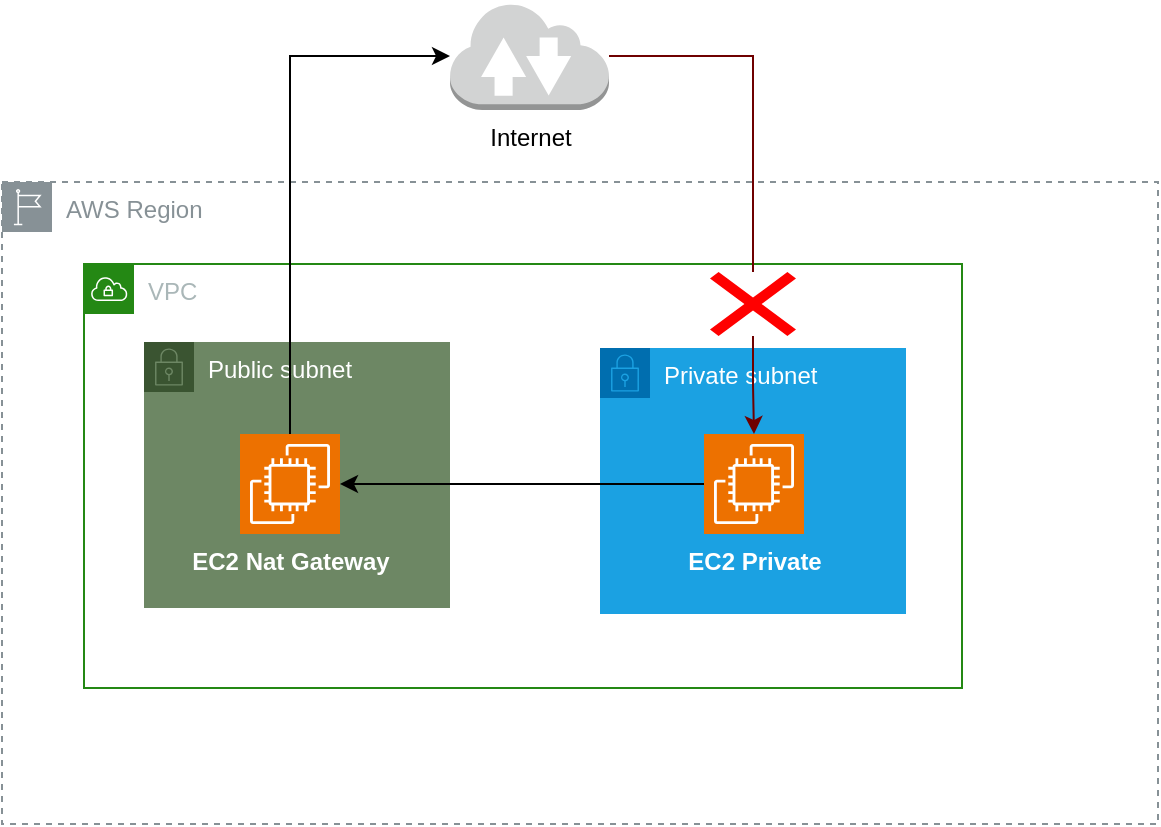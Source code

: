 <mxfile version="21.7.5" type="device">
  <diagram id="6AEQii9V6KLUxL1nRUyR" name="Página-1">
    <mxGraphModel dx="880" dy="524" grid="0" gridSize="10" guides="1" tooltips="1" connect="1" arrows="1" fold="1" page="1" pageScale="1" pageWidth="827" pageHeight="1169" background="none" math="0" shadow="0">
      <root>
        <mxCell id="0" />
        <mxCell id="1" parent="0" />
        <mxCell id="AdVOvtu6Z4-0rSdzMaog-8" value="AWS Region" style="sketch=0;outlineConnect=0;gradientColor=none;html=1;whiteSpace=wrap;fontSize=12;fontStyle=0;shape=mxgraph.aws4.group;grIcon=mxgraph.aws4.group_region;strokeColor=#879196;fillColor=none;verticalAlign=top;align=left;spacingLeft=30;fontColor=#879196;dashed=1;" vertex="1" parent="1">
          <mxGeometry x="164" y="149" width="578" height="321" as="geometry" />
        </mxCell>
        <mxCell id="AdVOvtu6Z4-0rSdzMaog-3" value="Private subnet" style="points=[[0,0],[0.25,0],[0.5,0],[0.75,0],[1,0],[1,0.25],[1,0.5],[1,0.75],[1,1],[0.75,1],[0.5,1],[0.25,1],[0,1],[0,0.75],[0,0.5],[0,0.25]];outlineConnect=0;html=1;whiteSpace=wrap;fontSize=12;fontStyle=0;container=1;pointerEvents=0;collapsible=0;recursiveResize=0;shape=mxgraph.aws4.group;grIcon=mxgraph.aws4.group_security_group;grStroke=0;strokeColor=#006EAF;fillColor=#1ba1e2;verticalAlign=top;align=left;spacingLeft=30;fontColor=#ffffff;dashed=0;" vertex="1" parent="1">
          <mxGeometry x="463" y="232" width="153" height="133" as="geometry" />
        </mxCell>
        <mxCell id="AdVOvtu6Z4-0rSdzMaog-2" value="EC2 Private" style="sketch=0;points=[[0,0,0],[0.25,0,0],[0.5,0,0],[0.75,0,0],[1,0,0],[0,1,0],[0.25,1,0],[0.5,1,0],[0.75,1,0],[1,1,0],[0,0.25,0],[0,0.5,0],[0,0.75,0],[1,0.25,0],[1,0.5,0],[1,0.75,0]];outlineConnect=0;fontColor=#FFFFFF;fillColor=#ED7100;strokeColor=#ffffff;dashed=0;verticalLabelPosition=bottom;verticalAlign=top;align=center;html=1;fontSize=12;fontStyle=1;aspect=fixed;shape=mxgraph.aws4.resourceIcon;resIcon=mxgraph.aws4.ec2;" vertex="1" parent="AdVOvtu6Z4-0rSdzMaog-3">
          <mxGeometry x="52" y="43" width="50" height="50" as="geometry" />
        </mxCell>
        <mxCell id="AdVOvtu6Z4-0rSdzMaog-5" value="Public subnet" style="points=[[0,0],[0.25,0],[0.5,0],[0.75,0],[1,0],[1,0.25],[1,0.5],[1,0.75],[1,1],[0.75,1],[0.5,1],[0.25,1],[0,1],[0,0.75],[0,0.5],[0,0.25]];outlineConnect=0;html=1;whiteSpace=wrap;fontSize=12;fontStyle=0;container=1;pointerEvents=0;collapsible=0;recursiveResize=0;shape=mxgraph.aws4.group;grIcon=mxgraph.aws4.group_security_group;grStroke=0;verticalAlign=top;align=left;spacingLeft=30;fillColor=#6d8764;fontColor=#ffffff;strokeColor=#3A5431;labelBackgroundColor=none;" vertex="1" parent="1">
          <mxGeometry x="235" y="229" width="153" height="133" as="geometry" />
        </mxCell>
        <mxCell id="AdVOvtu6Z4-0rSdzMaog-1" value="EC2 Nat Gateway" style="sketch=0;points=[[0,0,0],[0.25,0,0],[0.5,0,0],[0.75,0,0],[1,0,0],[0,1,0],[0.25,1,0],[0.5,1,0],[0.75,1,0],[1,1,0],[0,0.25,0],[0,0.5,0],[0,0.75,0],[1,0.25,0],[1,0.5,0],[1,0.75,0]];outlineConnect=0;fontColor=#FFFFFF;fillColor=#ED7100;strokeColor=#ffffff;dashed=0;verticalLabelPosition=bottom;verticalAlign=top;align=center;html=1;fontSize=12;fontStyle=1;aspect=fixed;shape=mxgraph.aws4.resourceIcon;resIcon=mxgraph.aws4.ec2;" vertex="1" parent="1">
          <mxGeometry x="283" y="275" width="50" height="50" as="geometry" />
        </mxCell>
        <mxCell id="AdVOvtu6Z4-0rSdzMaog-6" value="" style="edgeStyle=orthogonalEdgeStyle;rounded=0;orthogonalLoop=1;jettySize=auto;html=1;" edge="1" parent="1" source="AdVOvtu6Z4-0rSdzMaog-2" target="AdVOvtu6Z4-0rSdzMaog-1">
          <mxGeometry relative="1" as="geometry" />
        </mxCell>
        <mxCell id="AdVOvtu6Z4-0rSdzMaog-9" value="VPC" style="points=[[0,0],[0.25,0],[0.5,0],[0.75,0],[1,0],[1,0.25],[1,0.5],[1,0.75],[1,1],[0.75,1],[0.5,1],[0.25,1],[0,1],[0,0.75],[0,0.5],[0,0.25]];outlineConnect=0;gradientColor=none;html=1;whiteSpace=wrap;fontSize=12;fontStyle=0;container=1;pointerEvents=0;collapsible=0;recursiveResize=0;shape=mxgraph.aws4.group;grIcon=mxgraph.aws4.group_vpc;strokeColor=#248814;fillColor=none;verticalAlign=top;align=left;spacingLeft=30;fontColor=#AAB7B8;dashed=0;" vertex="1" parent="1">
          <mxGeometry x="205" y="190" width="439" height="212" as="geometry" />
        </mxCell>
        <mxCell id="AdVOvtu6Z4-0rSdzMaog-11" value="" style="edgeStyle=orthogonalEdgeStyle;rounded=0;orthogonalLoop=1;jettySize=auto;html=1;startArrow=classic;startFill=1;endArrow=none;endFill=0;" edge="1" parent="1" source="AdVOvtu6Z4-0rSdzMaog-10" target="AdVOvtu6Z4-0rSdzMaog-1">
          <mxGeometry relative="1" as="geometry" />
        </mxCell>
        <mxCell id="AdVOvtu6Z4-0rSdzMaog-12" value="" style="edgeStyle=orthogonalEdgeStyle;rounded=0;orthogonalLoop=1;jettySize=auto;html=1;fillColor=#a20025;strokeColor=#6F0000;" edge="1" parent="1" source="AdVOvtu6Z4-0rSdzMaog-13" target="AdVOvtu6Z4-0rSdzMaog-2">
          <mxGeometry relative="1" as="geometry" />
        </mxCell>
        <mxCell id="AdVOvtu6Z4-0rSdzMaog-10" value="Internet" style="outlineConnect=0;dashed=0;verticalLabelPosition=bottom;verticalAlign=top;align=center;html=1;shape=mxgraph.aws3.internet_2;fillColor=#D2D3D3;gradientColor=none;" vertex="1" parent="1">
          <mxGeometry x="388" y="59" width="79.5" height="54" as="geometry" />
        </mxCell>
        <mxCell id="AdVOvtu6Z4-0rSdzMaog-14" value="" style="edgeStyle=orthogonalEdgeStyle;rounded=0;orthogonalLoop=1;jettySize=auto;html=1;fillColor=#a20025;strokeColor=#6F0000;endArrow=none;endFill=0;" edge="1" parent="1" source="AdVOvtu6Z4-0rSdzMaog-10" target="AdVOvtu6Z4-0rSdzMaog-13">
          <mxGeometry relative="1" as="geometry">
            <mxPoint x="468" y="86" as="sourcePoint" />
            <mxPoint x="540" y="275" as="targetPoint" />
          </mxGeometry>
        </mxCell>
        <mxCell id="AdVOvtu6Z4-0rSdzMaog-13" value="" style="shape=mxgraph.mockup.markup.redX;fillColor=#ff0000;html=1;shadow=0;whiteSpace=wrap;strokeColor=none;" vertex="1" parent="1">
          <mxGeometry x="518" y="194" width="43" height="32" as="geometry" />
        </mxCell>
      </root>
    </mxGraphModel>
  </diagram>
</mxfile>
